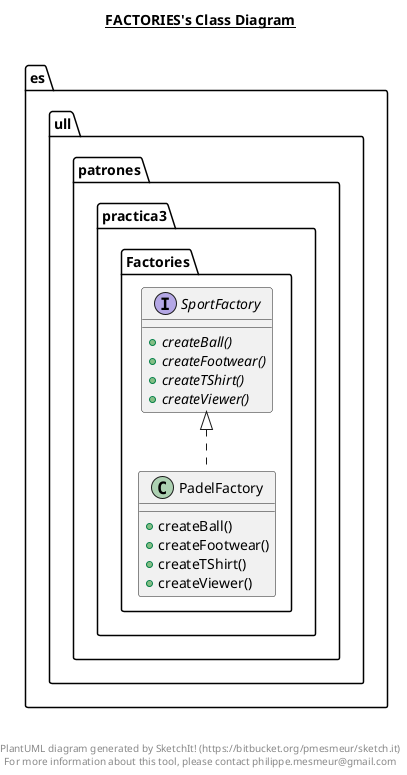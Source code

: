 @startuml

title __FACTORIES's Class Diagram__\n

  namespace es.ull.patrones.practica3 {
    namespace Factories {
      class es.ull.patrones.practica3.Factories.PadelFactory {
          + createBall()
          + createFootwear()
          + createTShirt()
          + createViewer()
      }
    }
  }
  

  namespace es.ull.patrones.practica3 {
    namespace Factories {
      interface es.ull.patrones.practica3.Factories.SportFactory {
          {abstract} + createBall()
          {abstract} + createFootwear()
          {abstract} + createTShirt()
          {abstract} + createViewer()
      }
    }
  }
  

  es.ull.patrones.practica3.Factories.PadelFactory .up.|> es.ull.patrones.practica3.Factories.SportFactory


right footer


PlantUML diagram generated by SketchIt! (https://bitbucket.org/pmesmeur/sketch.it)
For more information about this tool, please contact philippe.mesmeur@gmail.com
endfooter

@enduml
